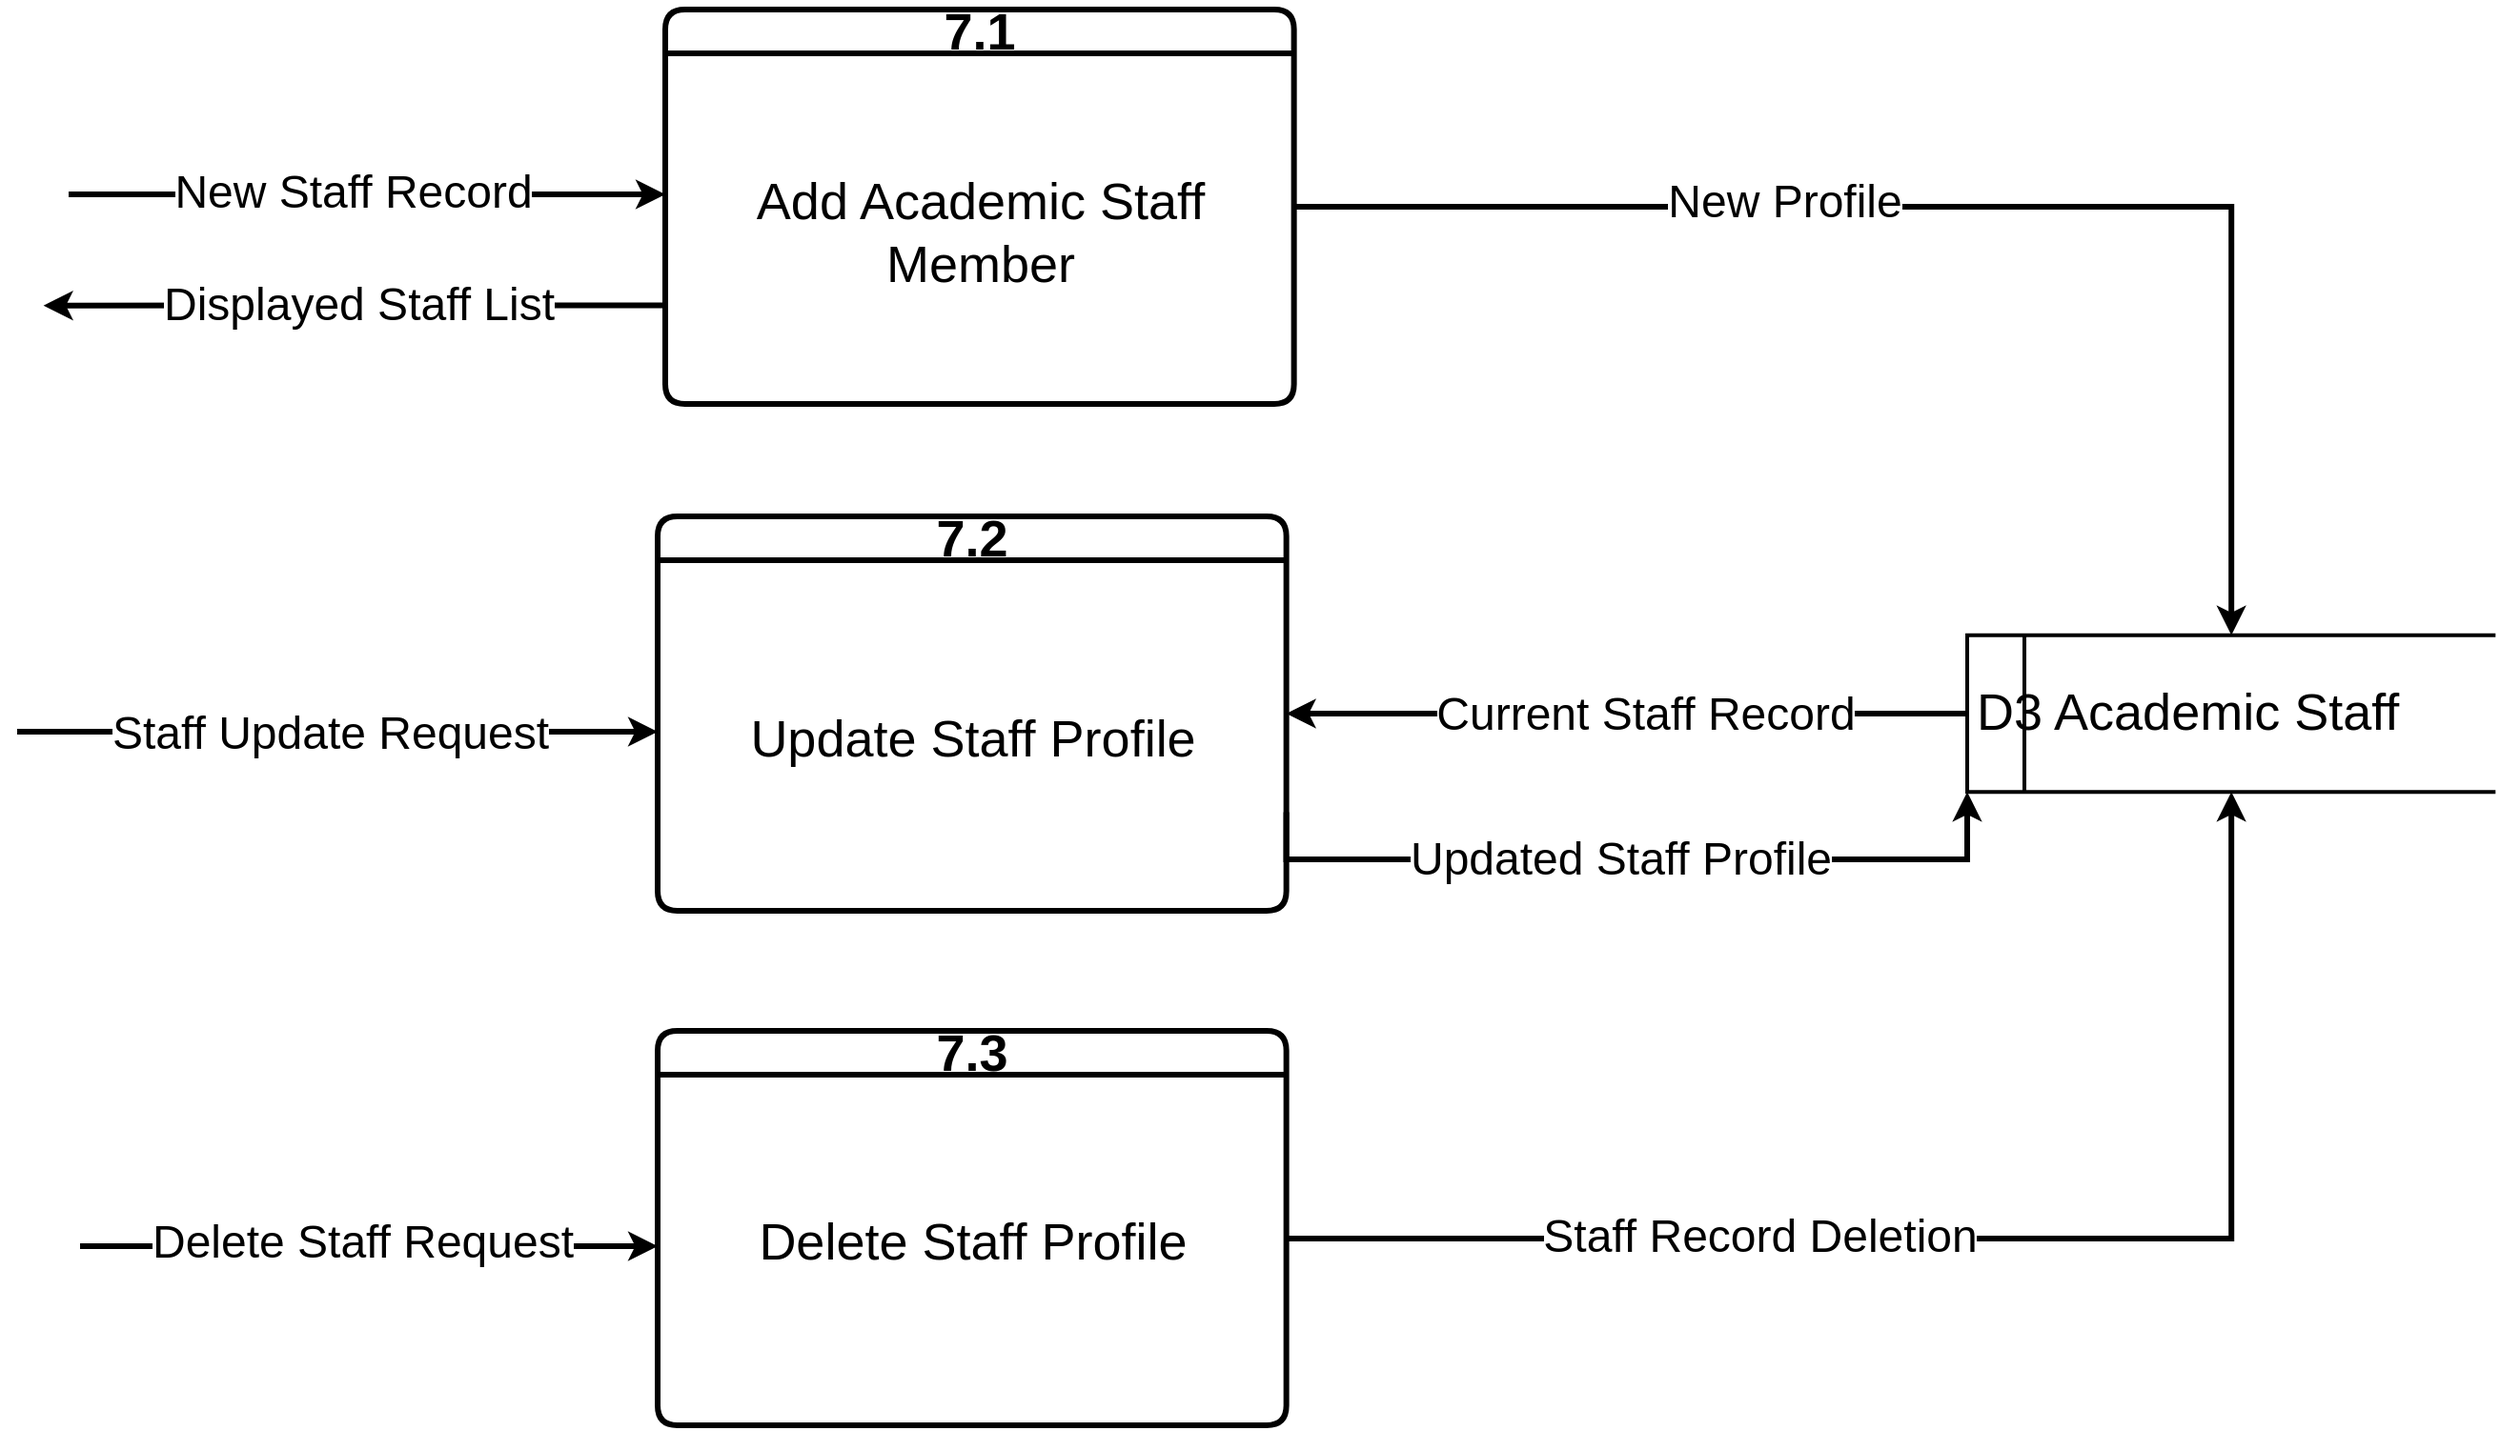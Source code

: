 <mxfile version="26.2.2">
  <diagram name="Page-1" id="icdh6pX9APepNNFhdhNa">
    <mxGraphModel dx="3173" dy="3145" grid="0" gridSize="10" guides="1" tooltips="1" connect="1" arrows="1" fold="1" page="1" pageScale="1" pageWidth="827" pageHeight="1169" math="0" shadow="0">
      <root>
        <mxCell id="0" />
        <mxCell id="1" parent="0" />
        <mxCell id="2o4widHWwDvI7ksL3-d9-20" style="edgeStyle=orthogonalEdgeStyle;rounded=0;orthogonalLoop=1;jettySize=auto;html=1;exitX=0;exitY=0.75;exitDx=0;exitDy=0;strokeWidth=3;" parent="1" source="4" edge="1">
          <mxGeometry relative="1" as="geometry">
            <mxPoint x="265.8" y="-800.6" as="targetPoint" />
          </mxGeometry>
        </mxCell>
        <mxCell id="2o4widHWwDvI7ksL3-d9-21" value="&lt;font style=&quot;font-size: 24px;&quot;&gt;Displayed Staff List&lt;/font&gt;" style="edgeLabel;html=1;align=center;verticalAlign=middle;resizable=0;points=[];" parent="2o4widHWwDvI7ksL3-d9-20" vertex="1" connectable="0">
          <mxGeometry x="-0.013" relative="1" as="geometry">
            <mxPoint as="offset" />
          </mxGeometry>
        </mxCell>
        <mxCell id="OFCxlML8dY1Pzsn77Qd4-5" style="edgeStyle=orthogonalEdgeStyle;rounded=0;orthogonalLoop=1;jettySize=auto;html=1;exitX=1;exitY=0.5;exitDx=0;exitDy=0;entryX=0.5;entryY=0;entryDx=0;entryDy=0;strokeWidth=3;" edge="1" parent="1" source="4" target="OFCxlML8dY1Pzsn77Qd4-4">
          <mxGeometry relative="1" as="geometry" />
        </mxCell>
        <mxCell id="OFCxlML8dY1Pzsn77Qd4-6" value="&lt;font style=&quot;font-size: 24px;&quot;&gt;New Profile&lt;/font&gt;" style="edgeLabel;html=1;align=center;verticalAlign=middle;resizable=0;points=[];" vertex="1" connectable="0" parent="OFCxlML8dY1Pzsn77Qd4-5">
          <mxGeometry x="-0.283" y="3" relative="1" as="geometry">
            <mxPoint as="offset" />
          </mxGeometry>
        </mxCell>
        <mxCell id="4" value="7.1" style="shape=swimlane;rounded=1;whiteSpace=wrap;html=1;fontStyle=1;startSize=23;fontSize=27;strokeWidth=3;" parent="1" vertex="1">
          <mxGeometry x="591.998" y="-955.995" width="329.822" height="206.966" as="geometry" />
        </mxCell>
        <mxCell id="DdZt1cwlgyV9_247WWNm-23" value="Add Academic Staff&lt;div&gt;Member&lt;/div&gt;" style="text;html=1;align=center;verticalAlign=middle;resizable=0;points=[];autosize=1;strokeColor=none;fillColor=none;fontSize=27;" parent="4" vertex="1">
          <mxGeometry x="38.912" y="78.992" width="253" height="77" as="geometry" />
        </mxCell>
        <mxCell id="oW5i2Hu7XFRM_BujK3yT-138" value="" style="endArrow=classic;html=1;rounded=0;strokeWidth=3;" parent="1" edge="1">
          <mxGeometry width="50" height="50" relative="1" as="geometry">
            <mxPoint x="279" y="-859" as="sourcePoint" />
            <mxPoint x="592" y="-859" as="targetPoint" />
          </mxGeometry>
        </mxCell>
        <mxCell id="oW5i2Hu7XFRM_BujK3yT-139" value="&lt;font style=&quot;font-size: 24px;&quot;&gt;New Staff Record&lt;/font&gt;" style="edgeLabel;html=1;align=center;verticalAlign=middle;resizable=0;points=[];" parent="oW5i2Hu7XFRM_BujK3yT-138" vertex="1" connectable="0">
          <mxGeometry x="-0.105" y="-1" relative="1" as="geometry">
            <mxPoint x="9" y="-2" as="offset" />
          </mxGeometry>
        </mxCell>
        <mxCell id="OFCxlML8dY1Pzsn77Qd4-10" style="edgeStyle=orthogonalEdgeStyle;rounded=0;orthogonalLoop=1;jettySize=auto;html=1;exitX=1;exitY=0.75;exitDx=0;exitDy=0;entryX=0;entryY=1;entryDx=0;entryDy=0;strokeWidth=3;" edge="1" parent="1" source="2o4widHWwDvI7ksL3-d9-4" target="OFCxlML8dY1Pzsn77Qd4-4">
          <mxGeometry relative="1" as="geometry">
            <Array as="points">
              <mxPoint x="918" y="-510" />
              <mxPoint x="1275" y="-510" />
            </Array>
          </mxGeometry>
        </mxCell>
        <mxCell id="OFCxlML8dY1Pzsn77Qd4-11" value="&lt;font style=&quot;font-size: 24px;&quot;&gt;Updated Staff Profile&lt;/font&gt;" style="edgeLabel;html=1;align=center;verticalAlign=middle;resizable=0;points=[];" vertex="1" connectable="0" parent="OFCxlML8dY1Pzsn77Qd4-10">
          <mxGeometry x="-0.042" y="1" relative="1" as="geometry">
            <mxPoint y="1" as="offset" />
          </mxGeometry>
        </mxCell>
        <mxCell id="2o4widHWwDvI7ksL3-d9-4" value="7.2" style="shape=swimlane;rounded=1;whiteSpace=wrap;html=1;fontStyle=1;startSize=23;fontSize=27;strokeWidth=3;" parent="1" vertex="1">
          <mxGeometry x="587.998" y="-689.995" width="329.822" height="206.966" as="geometry" />
        </mxCell>
        <mxCell id="2o4widHWwDvI7ksL3-d9-5" value="Update Staff Profile" style="text;html=1;align=center;verticalAlign=middle;resizable=0;points=[];autosize=1;strokeColor=none;fillColor=none;fontSize=27;" parent="2o4widHWwDvI7ksL3-d9-4" vertex="1">
          <mxGeometry x="38.912" y="94.992" width="252" height="44" as="geometry" />
        </mxCell>
        <mxCell id="2o4widHWwDvI7ksL3-d9-6" value="" style="endArrow=classic;html=1;rounded=0;strokeWidth=3;" parent="1" edge="1">
          <mxGeometry width="50" height="50" relative="1" as="geometry">
            <mxPoint x="252" y="-577" as="sourcePoint" />
            <mxPoint x="588" y="-577" as="targetPoint" />
          </mxGeometry>
        </mxCell>
        <mxCell id="2o4widHWwDvI7ksL3-d9-7" value="&lt;font style=&quot;font-size: 24px;&quot;&gt;Staff Update Request&lt;/font&gt;" style="edgeLabel;html=1;align=center;verticalAlign=middle;resizable=0;points=[];" parent="2o4widHWwDvI7ksL3-d9-6" vertex="1" connectable="0">
          <mxGeometry x="-0.105" y="-1" relative="1" as="geometry">
            <mxPoint x="13" as="offset" />
          </mxGeometry>
        </mxCell>
        <mxCell id="OFCxlML8dY1Pzsn77Qd4-12" style="edgeStyle=orthogonalEdgeStyle;rounded=0;orthogonalLoop=1;jettySize=auto;html=1;entryX=0.5;entryY=1;entryDx=0;entryDy=0;strokeWidth=3;" edge="1" parent="1" source="2o4widHWwDvI7ksL3-d9-8" target="OFCxlML8dY1Pzsn77Qd4-4">
          <mxGeometry relative="1" as="geometry">
            <Array as="points">
              <mxPoint x="1414" y="-311" />
            </Array>
          </mxGeometry>
        </mxCell>
        <mxCell id="OFCxlML8dY1Pzsn77Qd4-13" value="&lt;font style=&quot;font-size: 24px;&quot;&gt;Staff Record Deletion&lt;/font&gt;" style="edgeLabel;html=1;align=center;verticalAlign=middle;resizable=0;points=[];" vertex="1" connectable="0" parent="OFCxlML8dY1Pzsn77Qd4-12">
          <mxGeometry x="-0.259" y="-4" relative="1" as="geometry">
            <mxPoint x="-23" y="-5" as="offset" />
          </mxGeometry>
        </mxCell>
        <mxCell id="2o4widHWwDvI7ksL3-d9-8" value="7.3" style="shape=swimlane;rounded=1;whiteSpace=wrap;html=1;fontStyle=1;startSize=23;fontSize=27;strokeWidth=3;" parent="1" vertex="1">
          <mxGeometry x="587.998" y="-419.995" width="329.822" height="206.966" as="geometry" />
        </mxCell>
        <mxCell id="2o4widHWwDvI7ksL3-d9-9" value="Delete Staff Profile" style="text;html=1;align=center;verticalAlign=middle;resizable=0;points=[];autosize=1;strokeColor=none;fillColor=none;fontSize=27;" parent="2o4widHWwDvI7ksL3-d9-8" vertex="1">
          <mxGeometry x="43.912" y="88.992" width="243" height="44" as="geometry" />
        </mxCell>
        <mxCell id="2o4widHWwDvI7ksL3-d9-10" value="" style="endArrow=classic;html=1;rounded=0;strokeWidth=3;" parent="1" edge="1">
          <mxGeometry width="50" height="50" relative="1" as="geometry">
            <mxPoint x="285" y="-307" as="sourcePoint" />
            <mxPoint x="588" y="-307" as="targetPoint" />
          </mxGeometry>
        </mxCell>
        <mxCell id="2o4widHWwDvI7ksL3-d9-11" value="&lt;font style=&quot;font-size: 24px;&quot;&gt;Delete Staff Request&lt;/font&gt;" style="edgeLabel;html=1;align=center;verticalAlign=middle;resizable=0;points=[];" parent="2o4widHWwDvI7ksL3-d9-10" vertex="1" connectable="0">
          <mxGeometry x="-0.105" y="-1" relative="1" as="geometry">
            <mxPoint x="12" y="-3" as="offset" />
          </mxGeometry>
        </mxCell>
        <mxCell id="OFCxlML8dY1Pzsn77Qd4-7" style="edgeStyle=orthogonalEdgeStyle;rounded=0;orthogonalLoop=1;jettySize=auto;html=1;entryX=1;entryY=0.5;entryDx=0;entryDy=0;strokeWidth=3;" edge="1" parent="1" source="OFCxlML8dY1Pzsn77Qd4-4" target="2o4widHWwDvI7ksL3-d9-4">
          <mxGeometry relative="1" as="geometry">
            <Array as="points">
              <mxPoint x="1172" y="-587" />
              <mxPoint x="1172" y="-587" />
            </Array>
          </mxGeometry>
        </mxCell>
        <mxCell id="OFCxlML8dY1Pzsn77Qd4-8" value="&lt;font style=&quot;font-size: 24px;&quot;&gt;Current Staff Record&lt;/font&gt;" style="edgeLabel;html=1;align=center;verticalAlign=middle;resizable=0;points=[];" vertex="1" connectable="0" parent="OFCxlML8dY1Pzsn77Qd4-7">
          <mxGeometry x="0.038" y="-2" relative="1" as="geometry">
            <mxPoint x="16" y="2" as="offset" />
          </mxGeometry>
        </mxCell>
        <mxCell id="OFCxlML8dY1Pzsn77Qd4-4" value="D3 Academic Staff" style="shape=mxgraph.dfd.dataStoreID;whiteSpace=wrap;html=1;fontSize=27;strokeWidth=2;dashed=0;align=left;spacingLeft=3;points=[[0,0],[0.5,0],[1,0],[0,0.5],[1,0.5],[0,1],[0.5,1],[1,1]];labelPadding=-90;direction=east;noLabel=0;overflow=visible;fillOpacity=100;portConstraint=east;metaEdit=0;" vertex="1" parent="1">
          <mxGeometry x="1275" y="-627.65" width="277.156" height="82.276" as="geometry" />
        </mxCell>
      </root>
    </mxGraphModel>
  </diagram>
</mxfile>

